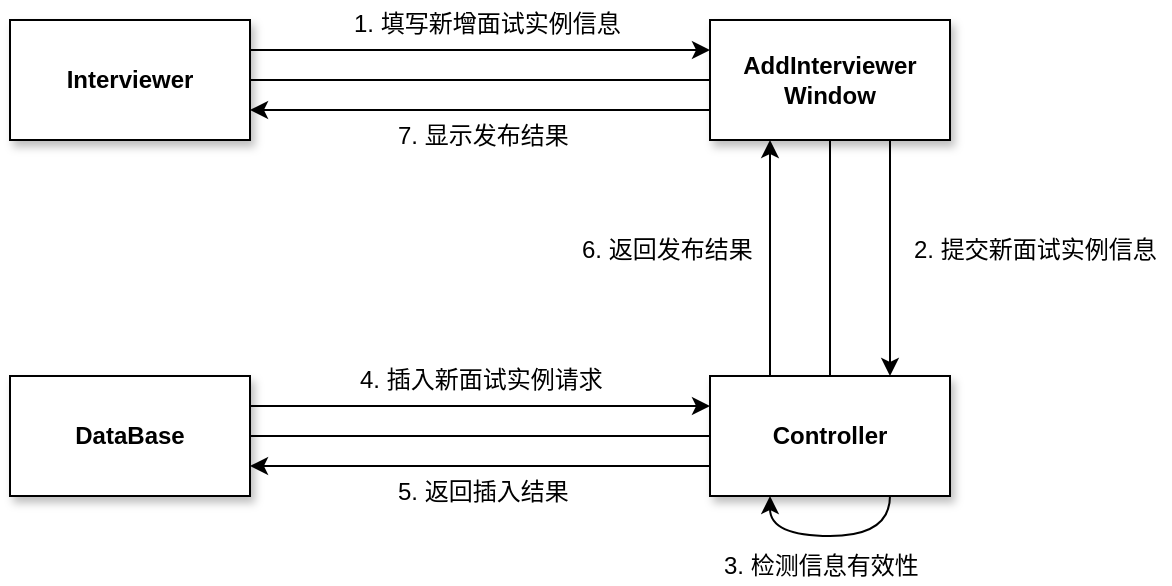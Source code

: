 <mxfile version="20.3.2" type="device"><diagram id="96Bl8FECzX4kdluIn6So" name="第 1 页"><mxGraphModel dx="939" dy="712" grid="1" gridSize="10" guides="1" tooltips="1" connect="1" arrows="1" fold="1" page="1" pageScale="1" pageWidth="827" pageHeight="1169" math="0" shadow="0"><root><mxCell id="0"/><mxCell id="1" parent="0"/><mxCell id="yXwAdFl6fad2-7TKU4xY-9" style="edgeStyle=orthogonalEdgeStyle;rounded=0;orthogonalLoop=1;jettySize=auto;html=1;exitX=1;exitY=0.25;exitDx=0;exitDy=0;entryX=0;entryY=0.25;entryDx=0;entryDy=0;" edge="1" parent="1" source="yXwAdFl6fad2-7TKU4xY-1" target="yXwAdFl6fad2-7TKU4xY-2"><mxGeometry relative="1" as="geometry"/></mxCell><mxCell id="yXwAdFl6fad2-7TKU4xY-1" value="&lt;b&gt;Interviewer&lt;/b&gt;" style="rounded=0;whiteSpace=wrap;html=1;shadow=1;" vertex="1" parent="1"><mxGeometry x="130" y="100" width="120" height="60" as="geometry"/></mxCell><mxCell id="yXwAdFl6fad2-7TKU4xY-21" style="edgeStyle=orthogonalEdgeStyle;curved=1;rounded=0;orthogonalLoop=1;jettySize=auto;html=1;exitX=0;exitY=0.75;exitDx=0;exitDy=0;entryX=1;entryY=0.75;entryDx=0;entryDy=0;" edge="1" parent="1" source="yXwAdFl6fad2-7TKU4xY-2" target="yXwAdFl6fad2-7TKU4xY-1"><mxGeometry relative="1" as="geometry"/></mxCell><mxCell id="yXwAdFl6fad2-7TKU4xY-2" value="&lt;div&gt;&lt;b&gt;AddInterviewer&lt;/b&gt;&lt;/div&gt;&lt;div&gt;&lt;b&gt;Window&lt;/b&gt;&lt;/div&gt;" style="rounded=0;whiteSpace=wrap;html=1;shadow=1;" vertex="1" parent="1"><mxGeometry x="480" y="100" width="120" height="60" as="geometry"/></mxCell><mxCell id="yXwAdFl6fad2-7TKU4xY-18" style="edgeStyle=orthogonalEdgeStyle;curved=1;rounded=0;orthogonalLoop=1;jettySize=auto;html=1;exitX=0;exitY=0.75;exitDx=0;exitDy=0;entryX=1;entryY=0.75;entryDx=0;entryDy=0;" edge="1" parent="1" source="yXwAdFl6fad2-7TKU4xY-3" target="yXwAdFl6fad2-7TKU4xY-4"><mxGeometry relative="1" as="geometry"/></mxCell><mxCell id="yXwAdFl6fad2-7TKU4xY-20" style="edgeStyle=orthogonalEdgeStyle;curved=1;rounded=0;orthogonalLoop=1;jettySize=auto;html=1;exitX=0.25;exitY=0;exitDx=0;exitDy=0;entryX=0.25;entryY=1;entryDx=0;entryDy=0;" edge="1" parent="1" source="yXwAdFl6fad2-7TKU4xY-3" target="yXwAdFl6fad2-7TKU4xY-2"><mxGeometry relative="1" as="geometry"/></mxCell><mxCell id="yXwAdFl6fad2-7TKU4xY-3" value="&lt;b&gt;Controller&lt;/b&gt;" style="rounded=0;whiteSpace=wrap;html=1;shadow=1;" vertex="1" parent="1"><mxGeometry x="480" y="278" width="120" height="60" as="geometry"/></mxCell><mxCell id="yXwAdFl6fad2-7TKU4xY-19" style="edgeStyle=orthogonalEdgeStyle;curved=1;rounded=0;orthogonalLoop=1;jettySize=auto;html=1;exitX=1;exitY=0.25;exitDx=0;exitDy=0;entryX=0;entryY=0.25;entryDx=0;entryDy=0;" edge="1" parent="1" source="yXwAdFl6fad2-7TKU4xY-4" target="yXwAdFl6fad2-7TKU4xY-3"><mxGeometry relative="1" as="geometry"/></mxCell><mxCell id="yXwAdFl6fad2-7TKU4xY-4" value="&lt;b&gt;DataBase&lt;/b&gt;" style="rounded=0;whiteSpace=wrap;html=1;shadow=1;" vertex="1" parent="1"><mxGeometry x="130" y="278" width="120" height="60" as="geometry"/></mxCell><mxCell id="yXwAdFl6fad2-7TKU4xY-6" value="" style="endArrow=none;html=1;rounded=0;exitX=1;exitY=0.5;exitDx=0;exitDy=0;entryX=0;entryY=0.5;entryDx=0;entryDy=0;" edge="1" parent="1" source="yXwAdFl6fad2-7TKU4xY-1" target="yXwAdFl6fad2-7TKU4xY-2"><mxGeometry width="50" height="50" relative="1" as="geometry"><mxPoint x="270" y="250" as="sourcePoint"/><mxPoint x="320" y="200" as="targetPoint"/></mxGeometry></mxCell><mxCell id="yXwAdFl6fad2-7TKU4xY-7" value="" style="endArrow=none;html=1;rounded=0;exitX=1;exitY=0.5;exitDx=0;exitDy=0;" edge="1" parent="1" source="yXwAdFl6fad2-7TKU4xY-4" target="yXwAdFl6fad2-7TKU4xY-3"><mxGeometry width="50" height="50" relative="1" as="geometry"><mxPoint x="280" y="320" as="sourcePoint"/><mxPoint x="330" y="270" as="targetPoint"/></mxGeometry></mxCell><mxCell id="yXwAdFl6fad2-7TKU4xY-8" value="" style="endArrow=none;html=1;rounded=0;exitX=0.5;exitY=0;exitDx=0;exitDy=0;entryX=0.5;entryY=1;entryDx=0;entryDy=0;" edge="1" parent="1" source="yXwAdFl6fad2-7TKU4xY-3" target="yXwAdFl6fad2-7TKU4xY-2"><mxGeometry width="50" height="50" relative="1" as="geometry"><mxPoint x="670" y="300" as="sourcePoint"/><mxPoint x="720" y="250" as="targetPoint"/></mxGeometry></mxCell><mxCell id="yXwAdFl6fad2-7TKU4xY-11" value="1. 填写新增面试实例信息" style="text;html=1;strokeColor=none;fillColor=none;align=left;verticalAlign=middle;whiteSpace=wrap;rounded=0;" vertex="1" parent="1"><mxGeometry x="300" y="90" width="140" height="24" as="geometry"/></mxCell><mxCell id="yXwAdFl6fad2-7TKU4xY-12" value="" style="endArrow=classic;html=1;rounded=0;exitX=0.75;exitY=1;exitDx=0;exitDy=0;entryX=0.75;entryY=0;entryDx=0;entryDy=0;" edge="1" parent="1" source="yXwAdFl6fad2-7TKU4xY-2" target="yXwAdFl6fad2-7TKU4xY-3"><mxGeometry width="50" height="50" relative="1" as="geometry"><mxPoint x="450" y="310" as="sourcePoint"/><mxPoint x="500" y="260" as="targetPoint"/></mxGeometry></mxCell><mxCell id="yXwAdFl6fad2-7TKU4xY-13" value="2. 提交新面试实例信息" style="text;html=1;strokeColor=none;fillColor=none;align=left;verticalAlign=middle;whiteSpace=wrap;rounded=0;" vertex="1" parent="1"><mxGeometry x="580" y="200" width="130" height="30" as="geometry"/></mxCell><mxCell id="yXwAdFl6fad2-7TKU4xY-23" value="5. 返回插入结果" style="text;html=1;strokeColor=none;fillColor=none;align=left;verticalAlign=middle;whiteSpace=wrap;rounded=0;" vertex="1" parent="1"><mxGeometry x="321.5" y="320" width="88" height="32" as="geometry"/></mxCell><mxCell id="yXwAdFl6fad2-7TKU4xY-25" value="4. 插入新面试实例请求" style="text;html=1;strokeColor=none;fillColor=none;align=left;verticalAlign=middle;whiteSpace=wrap;rounded=0;" vertex="1" parent="1"><mxGeometry x="303" y="270" width="125" height="19" as="geometry"/></mxCell><mxCell id="yXwAdFl6fad2-7TKU4xY-26" value="7. 显示发布结果" style="text;html=1;strokeColor=none;fillColor=none;align=left;verticalAlign=middle;whiteSpace=wrap;rounded=0;" vertex="1" parent="1"><mxGeometry x="322" y="143" width="90" height="30" as="geometry"/></mxCell><mxCell id="yXwAdFl6fad2-7TKU4xY-27" value="6. 返回发布结果" style="text;html=1;strokeColor=none;fillColor=none;align=left;verticalAlign=middle;whiteSpace=wrap;rounded=0;" vertex="1" parent="1"><mxGeometry x="414" y="200" width="97" height="30" as="geometry"/></mxCell><mxCell id="yXwAdFl6fad2-7TKU4xY-29" style="edgeStyle=orthogonalEdgeStyle;curved=1;rounded=0;orthogonalLoop=1;jettySize=auto;html=1;exitX=0.75;exitY=1;exitDx=0;exitDy=0;entryX=0.25;entryY=1;entryDx=0;entryDy=0;" edge="1" parent="1" source="yXwAdFl6fad2-7TKU4xY-3" target="yXwAdFl6fad2-7TKU4xY-3"><mxGeometry relative="1" as="geometry"/></mxCell><mxCell id="yXwAdFl6fad2-7TKU4xY-30" value="3. 检测信息有效性" style="text;html=1;strokeColor=none;fillColor=none;align=left;verticalAlign=middle;whiteSpace=wrap;rounded=0;" vertex="1" parent="1"><mxGeometry x="485" y="363" width="115" height="19" as="geometry"/></mxCell></root></mxGraphModel></diagram></mxfile>